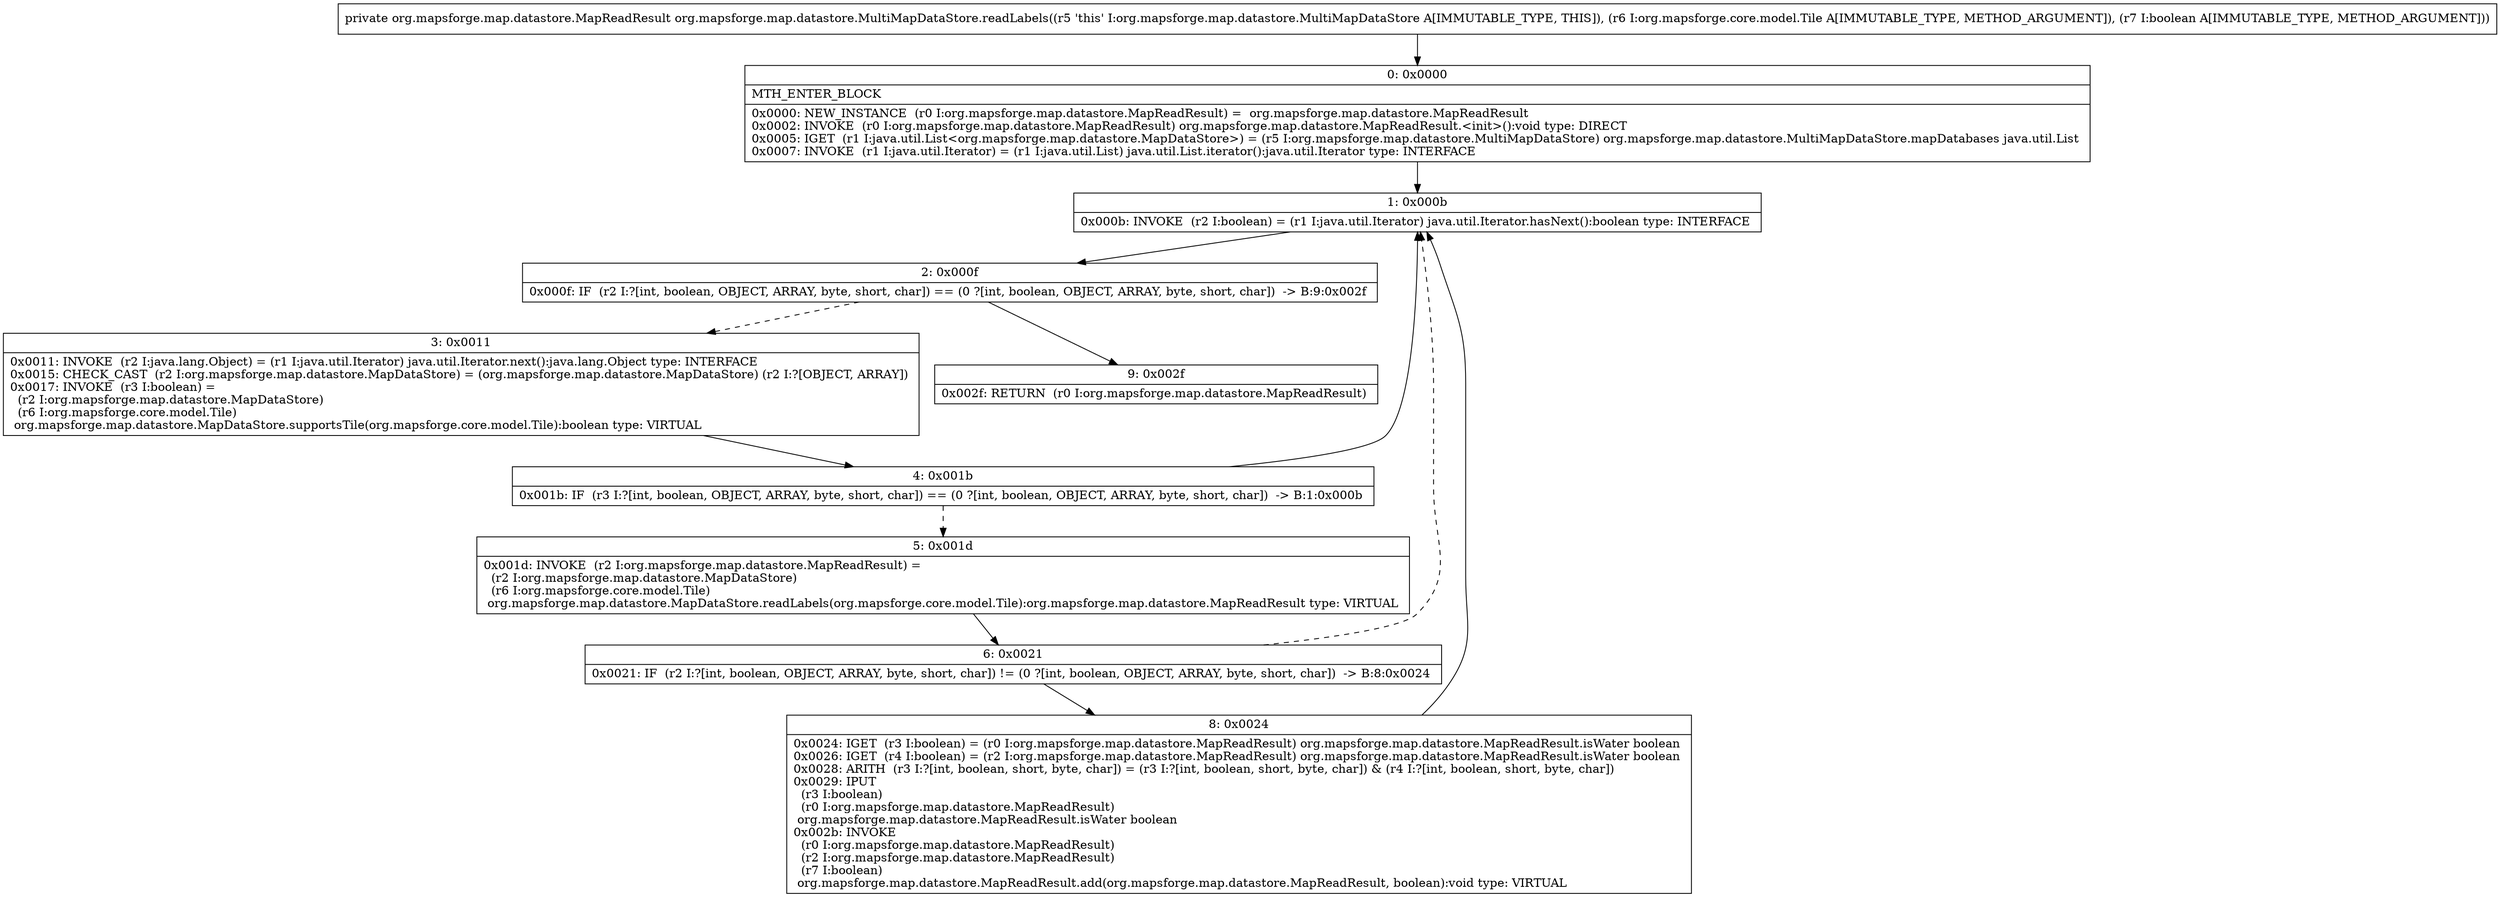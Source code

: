 digraph "CFG fororg.mapsforge.map.datastore.MultiMapDataStore.readLabels(Lorg\/mapsforge\/core\/model\/Tile;Z)Lorg\/mapsforge\/map\/datastore\/MapReadResult;" {
Node_0 [shape=record,label="{0\:\ 0x0000|MTH_ENTER_BLOCK\l|0x0000: NEW_INSTANCE  (r0 I:org.mapsforge.map.datastore.MapReadResult) =  org.mapsforge.map.datastore.MapReadResult \l0x0002: INVOKE  (r0 I:org.mapsforge.map.datastore.MapReadResult) org.mapsforge.map.datastore.MapReadResult.\<init\>():void type: DIRECT \l0x0005: IGET  (r1 I:java.util.List\<org.mapsforge.map.datastore.MapDataStore\>) = (r5 I:org.mapsforge.map.datastore.MultiMapDataStore) org.mapsforge.map.datastore.MultiMapDataStore.mapDatabases java.util.List \l0x0007: INVOKE  (r1 I:java.util.Iterator) = (r1 I:java.util.List) java.util.List.iterator():java.util.Iterator type: INTERFACE \l}"];
Node_1 [shape=record,label="{1\:\ 0x000b|0x000b: INVOKE  (r2 I:boolean) = (r1 I:java.util.Iterator) java.util.Iterator.hasNext():boolean type: INTERFACE \l}"];
Node_2 [shape=record,label="{2\:\ 0x000f|0x000f: IF  (r2 I:?[int, boolean, OBJECT, ARRAY, byte, short, char]) == (0 ?[int, boolean, OBJECT, ARRAY, byte, short, char])  \-\> B:9:0x002f \l}"];
Node_3 [shape=record,label="{3\:\ 0x0011|0x0011: INVOKE  (r2 I:java.lang.Object) = (r1 I:java.util.Iterator) java.util.Iterator.next():java.lang.Object type: INTERFACE \l0x0015: CHECK_CAST  (r2 I:org.mapsforge.map.datastore.MapDataStore) = (org.mapsforge.map.datastore.MapDataStore) (r2 I:?[OBJECT, ARRAY]) \l0x0017: INVOKE  (r3 I:boolean) = \l  (r2 I:org.mapsforge.map.datastore.MapDataStore)\l  (r6 I:org.mapsforge.core.model.Tile)\l org.mapsforge.map.datastore.MapDataStore.supportsTile(org.mapsforge.core.model.Tile):boolean type: VIRTUAL \l}"];
Node_4 [shape=record,label="{4\:\ 0x001b|0x001b: IF  (r3 I:?[int, boolean, OBJECT, ARRAY, byte, short, char]) == (0 ?[int, boolean, OBJECT, ARRAY, byte, short, char])  \-\> B:1:0x000b \l}"];
Node_5 [shape=record,label="{5\:\ 0x001d|0x001d: INVOKE  (r2 I:org.mapsforge.map.datastore.MapReadResult) = \l  (r2 I:org.mapsforge.map.datastore.MapDataStore)\l  (r6 I:org.mapsforge.core.model.Tile)\l org.mapsforge.map.datastore.MapDataStore.readLabels(org.mapsforge.core.model.Tile):org.mapsforge.map.datastore.MapReadResult type: VIRTUAL \l}"];
Node_6 [shape=record,label="{6\:\ 0x0021|0x0021: IF  (r2 I:?[int, boolean, OBJECT, ARRAY, byte, short, char]) != (0 ?[int, boolean, OBJECT, ARRAY, byte, short, char])  \-\> B:8:0x0024 \l}"];
Node_8 [shape=record,label="{8\:\ 0x0024|0x0024: IGET  (r3 I:boolean) = (r0 I:org.mapsforge.map.datastore.MapReadResult) org.mapsforge.map.datastore.MapReadResult.isWater boolean \l0x0026: IGET  (r4 I:boolean) = (r2 I:org.mapsforge.map.datastore.MapReadResult) org.mapsforge.map.datastore.MapReadResult.isWater boolean \l0x0028: ARITH  (r3 I:?[int, boolean, short, byte, char]) = (r3 I:?[int, boolean, short, byte, char]) & (r4 I:?[int, boolean, short, byte, char]) \l0x0029: IPUT  \l  (r3 I:boolean)\l  (r0 I:org.mapsforge.map.datastore.MapReadResult)\l org.mapsforge.map.datastore.MapReadResult.isWater boolean \l0x002b: INVOKE  \l  (r0 I:org.mapsforge.map.datastore.MapReadResult)\l  (r2 I:org.mapsforge.map.datastore.MapReadResult)\l  (r7 I:boolean)\l org.mapsforge.map.datastore.MapReadResult.add(org.mapsforge.map.datastore.MapReadResult, boolean):void type: VIRTUAL \l}"];
Node_9 [shape=record,label="{9\:\ 0x002f|0x002f: RETURN  (r0 I:org.mapsforge.map.datastore.MapReadResult) \l}"];
MethodNode[shape=record,label="{private org.mapsforge.map.datastore.MapReadResult org.mapsforge.map.datastore.MultiMapDataStore.readLabels((r5 'this' I:org.mapsforge.map.datastore.MultiMapDataStore A[IMMUTABLE_TYPE, THIS]), (r6 I:org.mapsforge.core.model.Tile A[IMMUTABLE_TYPE, METHOD_ARGUMENT]), (r7 I:boolean A[IMMUTABLE_TYPE, METHOD_ARGUMENT])) }"];
MethodNode -> Node_0;
Node_0 -> Node_1;
Node_1 -> Node_2;
Node_2 -> Node_3[style=dashed];
Node_2 -> Node_9;
Node_3 -> Node_4;
Node_4 -> Node_1;
Node_4 -> Node_5[style=dashed];
Node_5 -> Node_6;
Node_6 -> Node_8;
Node_6 -> Node_1[style=dashed];
Node_8 -> Node_1;
}

